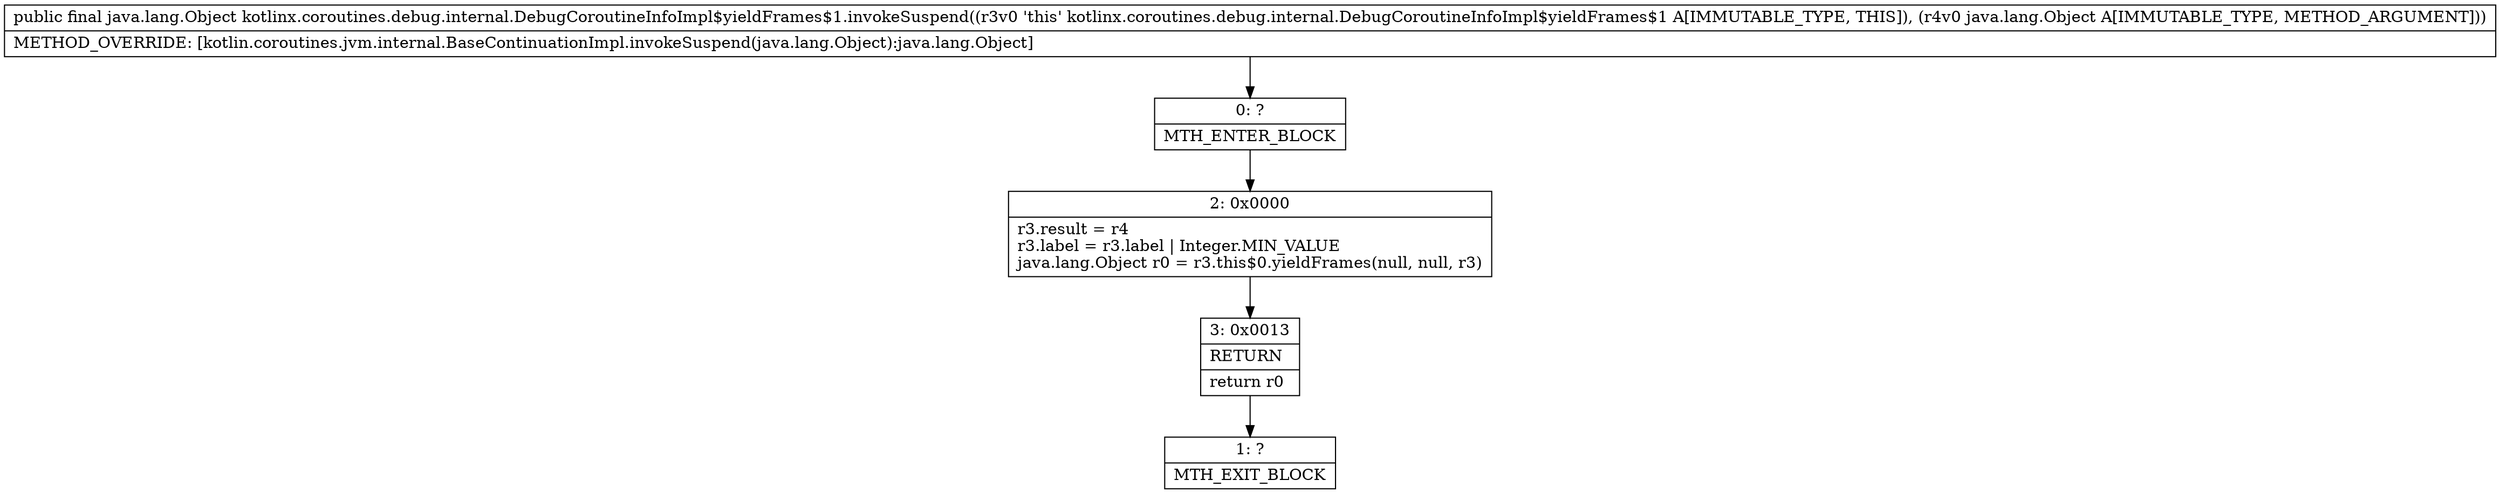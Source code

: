 digraph "CFG forkotlinx.coroutines.debug.internal.DebugCoroutineInfoImpl$yieldFrames$1.invokeSuspend(Ljava\/lang\/Object;)Ljava\/lang\/Object;" {
Node_0 [shape=record,label="{0\:\ ?|MTH_ENTER_BLOCK\l}"];
Node_2 [shape=record,label="{2\:\ 0x0000|r3.result = r4\lr3.label = r3.label \| Integer.MIN_VALUE\ljava.lang.Object r0 = r3.this$0.yieldFrames(null, null, r3)\l}"];
Node_3 [shape=record,label="{3\:\ 0x0013|RETURN\l|return r0\l}"];
Node_1 [shape=record,label="{1\:\ ?|MTH_EXIT_BLOCK\l}"];
MethodNode[shape=record,label="{public final java.lang.Object kotlinx.coroutines.debug.internal.DebugCoroutineInfoImpl$yieldFrames$1.invokeSuspend((r3v0 'this' kotlinx.coroutines.debug.internal.DebugCoroutineInfoImpl$yieldFrames$1 A[IMMUTABLE_TYPE, THIS]), (r4v0 java.lang.Object A[IMMUTABLE_TYPE, METHOD_ARGUMENT]))  | METHOD_OVERRIDE: [kotlin.coroutines.jvm.internal.BaseContinuationImpl.invokeSuspend(java.lang.Object):java.lang.Object]\l}"];
MethodNode -> Node_0;Node_0 -> Node_2;
Node_2 -> Node_3;
Node_3 -> Node_1;
}

